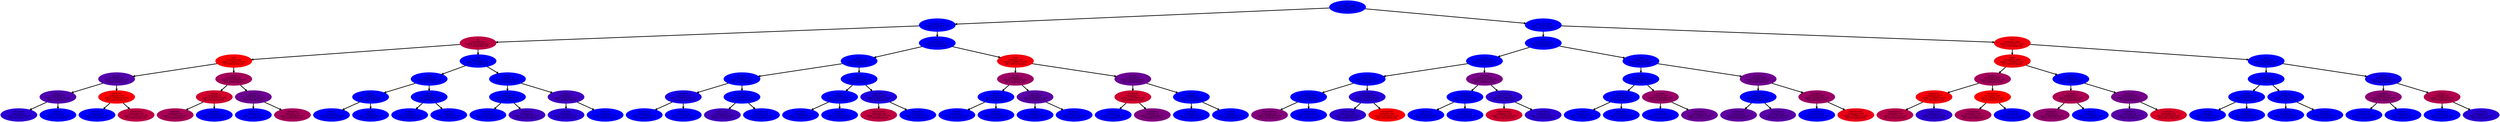 digraph mnisttrain {
    edge[style=solid, penwidth="5", labeldistance="10"]
    root [label="root\ncardinality 60000\nradius 4.03901139e+03\nlfd 2.17039395e+00", color="#0000FF", style="filled"]
    0 [label="0\ncardinality 1911\nradius 3.46349924e+03\nlfd 3.60549131e+00", color="#0000FF", style="filled"]
    01 [label="01\ncardinality 58089\nradius 3.45651920e+03\nlfd 3.84120291e+00", color="#0000FF", style="filled"]
    00 [label="00\ncardinality 601\nradius 3.53146499e+03\nlfd 5.90929309e+00", color="#BC0042", style="filled"]
    001 [label="001\ncardinality 1310\nradius 3.25349658e+03\nlfd 3.01550109e+00", color="#0000FF", style="filled"]
    0101 [label="0101\ncardinality 52526\nradius 3.38550882e+03\nlfd 3.43876095e+00", color="#0000FF", style="filled"]
    010 [label="010\ncardinality 5563\nradius 3.27145671e+03\nlfd 7.11971930e+00", color="#F0000E", style="filled"]
    0001 [label="0001\ncardinality 494\nradius 3.24831172e+03\nlfd 7.94836723e+00", color="#FB0003", style="filled"]
    01001 [label="01001\ncardinality 4668\nradius 3.30304814e+03\nlfd 7.14419473e+00", color="#F1000D", style="filled"]
    010101 [label="010101\ncardinality 46940\nradius 3.39231204e+03\nlfd 3.39408576e+00", color="#0000FF", style="filled"]
    01010 [label="01010\ncardinality 5586\nradius 3.27104708e+03\nlfd 4.20919512e+00", color="#0600F8", style="filled"]
    0100 [label="0100\ncardinality 895\nradius 3.24001991e+03\nlfd 2.67646086e+00", color="#0000FF", style="filled"]
    000 [label="000\ncardinality 107\nradius 3.54748094e+03\nlfd 2.41953889e+00", color="#0000FF", style="filled"]
    00101 [label="00101\ncardinality 1168\nradius 3.29496965e+03\nlfd 3.00000000e+00", color="#0000FF", style="filled"]
    0010 [label="0010\ncardinality 142\nradius 3.39696777e+03\nlfd 7.14974712e+00", color="#F1000D", style="filled"]
    00100 [label="00100\ncardinality 45\nradius 2.73885505e+03\nlfd 5.49185310e+00", color="#9B0063", style="filled"]
    0100101 [label="0100101\ncardinality 4307\nradius 3.36876906e+03\nlfd 5.58061451e+00", color="#A3005B", style="filled"]
    01000 [label="01000\ncardinality 76\nradius 3.33904986e+03\nlfd 1.03847415e+00", color="#0000FF", style="filled"]
    001001 [label="001001\ncardinality 97\nradius 3.18508885e+03\nlfd 5.01495034e+00", color="#6A0094", style="filled"]
    010100 [label="010100\ncardinality 2721\nradius 3.32955793e+03\nlfd 2.91806814e+00", color="#0000FF", style="filled"]
    0010101 [label="0010101\ncardinality 889\nradius 3.12962522e+03\nlfd 3.77367180e+00", color="#0000FF", style="filled"]
    0101001 [label="0101001\ncardinality 2865\nradius 3.14683110e+03\nlfd 5.05805467e+00", color="#6F008F", style="filled"]
    001010 [label="001010\ncardinality 279\nradius 3.02751763e+03\nlfd 3.60055936e+00", color="#0000FF", style="filled"]
    010010 [label="010010\ncardinality 361\nradius 3.16939537e+03\nlfd 4.17392693e+00", color="#0100FD", style="filled"]
    000101 [label="000101\ncardinality 253\nradius 3.13153652e+03\nlfd 4.81306857e+00", color="#5300AB", style="filled"]
    01010101 [label="01010101\ncardinality 45349\nradius 3.19686315e+03\nlfd 3.23187201e+00", color="#0000FF", style="filled"]
    0101010 [label="0101010\ncardinality 1591\nradius 3.41913863e+03\nlfd 5.14386502e+00", color="#780086", style="filled"]
    0000 [label="0000\ncardinality 11\nradius 3.02504694e+03\nlfd 2.45943162e+00", color="#0000FF", style="filled"]
    010001 [label="010001\ncardinality 819\nradius 3.04368198e+03\nlfd 4.28540222e+00", color="#1000EE", style="filled"]
    00001 [label="00001\ncardinality 96\nradius 2.95910155e+03\nlfd 3.58496250e+00", color="#0000FF", style="filled"]
    00010 [label="00010\ncardinality 241\nradius 3.31690820e+03\nlfd 5.59096124e+00", color="#A4005A", style="filled"]
    01000101 [label="01000101\ncardinality 765\nradius 2.95344798e+03\nlfd 5.33138842e+00", color="#8C0072", style="filled"]
    010010101 [label="010010101\ncardinality 2217\nradius 3.02589078e+03\nlfd 7.30703813e+00", color="#F4000A", style="filled"]
    01001010 [label="01001010\ncardinality 2090\nradius 3.06900570e+03\nlfd 9.02928723e+00", color="#FE0000", style="filled"]
    0100100 [label="0100100\ncardinality 51\nradius 3.02249467e+03\nlfd 5.67242534e+00", color="#AB0053", style="filled"]
    000100 [label="000100\ncardinality 76\nradius 2.87529355e+03\nlfd 6.24792751e+00", color="#D1002D", style="filled"]
    00000 [label="00000\ncardinality 2\nradius 2.21410298e+03\nlfd 1.00000000e+00", color="#0000FF", style="filled"]
    00100101 [label="00100101\ncardinality 74\nradius 2.78122060e+03\nlfd 6.20945337e+00", color="#CF002F", style="filled"]
    0001010 [label="0001010\ncardinality 55\nradius 2.75018127e+03\nlfd 4.78135971e+00", color="#4F00AF", style="filled"]
    01010001 [label="01010001\ncardinality 1882\nradius 3.11193991e+03\nlfd 2.63964617e+00", color="#0000FF", style="filled"]
    0010100 [label="0010100\ncardinality 70\nradius 2.82151785e+03\nlfd 2.42884330e+00", color="#0000FF", style="filled"]
    01010100 [label="01010100\ncardinality 465\nradius 3.15140873e+03\nlfd 2.73180389e+00", color="#0000FF", style="filled"]
    00101010 [label="00101010\ncardinality 143\nradius 3.08386559e+03\nlfd 4.35251641e+00", color="#1800E6", style="filled"]
    0000101 [label="0000101\ncardinality 71\nradius 2.78035843e+03\nlfd 3.82781902e+00", color="#0000FF", style="filled"]
    0101010101 [label="0101010101\ncardinality 41241\nradius 3.15589496e+03\nlfd 3.32511498e+00", color="#0000FF", style="filled"]
    01001001 [label="01001001\ncardinality 310\nradius 3.02221343e+03\nlfd 5.10619940e+00", color="#74008A", style="filled"]
    001010101 [label="001010101\ncardinality 746\nradius 3.04295317e+03\nlfd 3.25762960e+00", color="#0000FF", style="filled"]
    01010010 [label="01010010\ncardinality 409\nradius 3.04662223e+03\nlfd 3.39055481e+00", color="#0000FF", style="filled"]
    0010010 [label="0010010\ncardinality 23\nradius 2.73025805e+03\nlfd 3.52356196e+00", color="#0000FF", style="filled"]
    0100010 [label="0100010\ncardinality 54\nradius 2.90841606e+03\nlfd 5.75488750e+00", color="#B1004D", style="filled"]
    00010101 [label="00010101\ncardinality 198\nradius 3.00365444e+03\nlfd 7.62935662e+00", color="#F80006", style="filled"]
    001000 [label="001000\ncardinality 16\nradius 2.61469731e+03\nlfd 4.00000000e+00", color="#0000FF", style="filled"]
    0010001 [label="0010001\ncardinality 29\nradius 2.49309406e+03\nlfd 4.85798100e+00", color="#5800A6", style="filled"]
    010101010 [label="010101010\ncardinality 4108\nradius 3.15105903e+03\nlfd 4.44197804e+00", color="#2400DA", style="filled"]
    0001001 [label="0001001\ncardinality 165\nradius 3.22587136e+03\nlfd 5.04439412e+00", color="#6D0091", style="filled"]
    000001 [label="000001\ncardinality 9\nradius 2.88040692e+03\nlfd 3.16992500e+00", color="#0000FF", style="filled"]
    010000 [label="010000\ncardinality 18\nradius 2.70624740e+03\nlfd 4.16992500e+00", color="#0000FE", style="filled"]
    0100001 [label="0100001\ncardinality 58\nradius 2.64929236e+03\nlfd 1.85798100e+00", color="#0000FF", style="filled"]
    0101000 [label="0101000\ncardinality 839\nradius 2.83292093e+03\nlfd 5.46459949e+00", color="#980066", style="filled"]
    00101001 [label="00101001\ncardinality 209\nradius 2.70646374e+03\nlfd 4.38543104e+00", color="#1D00E1", style="filled"]
    010101001 [label="010101001\ncardinality 1126\nradius 3.02392890e+03\nlfd 4.49313492e+00", color="#2B00D3", style="filled"]
    000010 [label="000010\ncardinality 25\nradius 2.92976415e+03\nlfd 4.64385619e+00", color="#3E00C0", style="filled"]
    010100101 [label="010100101\ncardinality 2456\nradius 2.97041950e+03\nlfd 5.48073513e+00", color="#9A0064", style="filled"]
    01001010101 [label="01001010101\ncardinality 1765\nradius 3.13175047e+03\nlfd 5.83125616e+00", color="#B70047", style="filled"]
    010100100 [label="010100100\ncardinality 60\nradius 2.91427246e+03\nlfd 4.90689060e+00", color="#5E00A0", style="filled"]
    010010010 [label="010010010\ncardinality 58\nradius 2.78941625e+03\nlfd 4.85798100e+00", color="#5800A6", style="filled"]
    0000001 [label="0000001\ncardinality 1\nradius 0.00000000e+00\nlfd 1.00000000e+00", color="#0000FF", style="filled"]
    01010101001 [label="01010101001\ncardinality 3668\nradius 3.20082005e+03\nlfd 4.51884983e+00", color="#2E00D0", style="filled"]
    0101000101 [label="0101000101\ncardinality 1411\nradius 3.00989435e+03\nlfd 3.17710005e+00", color="#0000FF", style="filled"]
    010101000 [label="010101000\ncardinality 36\nradius 2.80408060e+03\nlfd 4.16992500e+00", color="#0000FE", style="filled"]
    0101010001 [label="0101010001\ncardinality 429\nradius 3.13759032e+03\nlfd 3.15987134e+00", color="#0000FF", style="filled"]
    01010000 [label="01010000\ncardinality 201\nradius 2.92750064e+03\nlfd 3.65105169e+00", color="#0000FF", style="filled"]
    001010001 [label="001010001\ncardinality 59\nradius 2.79068504e+03\nlfd 2.29768055e+00", color="#0000FF", style="filled"]
    00010010 [label="00010010\ncardinality 19\nradius 3.12551596e+03\nlfd 2.66296501e+00", color="#0000FF", style="filled"]
    0000010 [label="0000010\ncardinality 4\nradius 2.56558512e+03\nlfd 2.00000000e+00", color="#0000FF", style="filled"]
    0101001010 [label="0101001010\ncardinality 1004\nradius 3.13340374e+03\nlfd 3.63169355e+00", color="#0000FF", style="filled"]
    010000101 [label="010000101\ncardinality 53\nradius 2.50552569e+03\nlfd 2.72792045e+00", color="#0000FF", style="filled"]
    010001001 [label="010001001\ncardinality 32\nradius 2.81074047e+03\nlfd 4.00000000e+00", color="#0000FF", style="filled"]
    010010001 [label="010010001\ncardinality 42\nradius 2.98213883e+03\nlfd 5.39231742e+00", color="#92006C", style="filled"]
    00000101 [label="00000101\ncardinality 5\nradius 2.76682743e+03\nlfd 2.32192809e+00", color="#0000FF", style="filled"]
    0100101001 [label="0100101001\ncardinality 1298\nradius 3.28513683e+03\nlfd 5.64163495e+00", color="#A80056", style="filled"]
    010100010 [label="010100010\ncardinality 471\nradius 3.19009530e+03\nlfd 3.63165574e+00", color="#0000FF", style="filled"]
    0010010101 [label="0010010101\ncardinality 37\nradius 2.70128988e+03\nlfd 3.62449086e+00", color="#0000FF", style="filled"]
    0100100101 [label="0100100101\ncardinality 252\nradius 3.03118046e+03\nlfd 6.39231742e+00", color="#D80026", style="filled"]
    01000100 [label="01000100\ncardinality 22\nradius 2.54501847e+03\nlfd 4.45943162e+00", color="#2600D8", style="filled"]
    01001000 [label="01001000\ncardinality 9\nradius 2.75638386e+03\nlfd 3.16992500e+00", color="#0000FF", style="filled"]
    0010101001 [label="0010101001\ncardinality 90\nradius 2.75876893e+03\nlfd 2.90689060e+00", color="#0000FF", style="filled"]
    01010101010 [label="01010101010\ncardinality 2127\nradius 3.10575884e+03\nlfd 5.24724940e+00", color="#83007B", style="filled"]
    00100010 [label="00100010\ncardinality 11\nradius 2.28413616e+03\nlfd 3.45943162e+00", color="#0000FF", style="filled"]
    01000010 [label="01000010\ncardinality 5\nradius 2.68135973e+03\nlfd 2.32192809e+00", color="#0000FF", style="filled"]
    000100101 [label="000100101\ncardinality 146\nradius 2.90570456e+03\nlfd 5.60486206e+00", color="#A50059", style="filled"]
    00010001 [label="00010001\ncardinality 50\nradius 2.77518540e+03\nlfd 5.64385619e+00", color="#A80056", style="filled"]
    00100001 [label="00100001\ncardinality 11\nradius 2.27062458e+03\nlfd 3.45943162e+00", color="#0000FF", style="filled"]
    00001001 [label="00001001\ncardinality 22\nradius 2.65658032e+03\nlfd 4.45943162e+00", color="#2600D8", style="filled"]
    0000100 [label="0000100\ncardinality 3\nradius 2.48151466e+03\nlfd 1.58496250e+00", color="#0000FF", style="filled"]
    01010010101 [label="01010010101\ncardinality 1452\nradius 2.87830141e+03\nlfd 6.80338602e+00", color="#E80016", style="filled"]
    000010101 [label="000010101\ncardinality 46\nradius 2.68570363e+03\nlfd 3.52356196e+00", color="#0000FF", style="filled"]
    0010000 [label="0010000\ncardinality 5\nradius 2.21108842e+03\nlfd 2.32192809e+00", color="#0000FF", style="filled"]
    001000101 [label="001000101\ncardinality 18\nradius 2.25511219e+03\nlfd 4.16992500e+00", color="#0000FE", style="filled"]
    0101010100 [label="0101010100\ncardinality 440\nradius 2.96023901e+03\nlfd 7.78135971e+00", color="#FA0004", style="filled"]
    000101001 [label="000101001\ncardinality 45\nradius 2.67789974e+03\nlfd 4.49185310e+00", color="#2A00D4", style="filled"]
    001001001 [label="001001001\ncardinality 19\nradius 2.78090723e+03\nlfd 3.24792751e+00", color="#0000FF", style="filled"]
    0010101010 [label="0010101010\ncardinality 126\nradius 2.78914055e+03\nlfd 4.65535183e+00", color="#3F00BF", style="filled"]
    0100101010 [label="0100101010\ncardinality 452\nradius 3.04903149e+03\nlfd 4.49825087e+00", color="#2B00D3", style="filled"]
    0100010101 [label="0100010101\ncardinality 611\nradius 3.07213362e+03\nlfd 2.81208507e+00", color="#0000FF", style="filled"]
    010010100 [label="010010100\ncardinality 792\nradius 3.17752766e+03\nlfd 2.87446912e+00", color="#0000FF", style="filled"]
    00101010101 [label="00101010101\ncardinality 620\nradius 2.81562941e+03\nlfd 3.08629985e+00", color="#0000FF", style="filled"]
    00010100 [label="00010100\ncardinality 10\nradius 2.52257844e+03\nlfd 3.32192809e+00", color="#0000FF", style="filled"]
    0100000 [label="0100000\ncardinality 5\nradius 2.16939784e+03\nlfd 2.32192809e+00", color="#0000FF", style="filled"]
    0010100101 [label="0010100101\ncardinality 184\nradius 2.51287743e+03\nlfd 5.93859946e+00", color="#BE0040", style="filled"]
    00101000 [label="00101000\ncardinality 11\nradius 3.00941988e+03\nlfd 3.45943162e+00", color="#0000FF", style="filled"]
    001010100 [label="001010100\ncardinality 53\nradius 3.14919847e+03\nlfd 3.40599236e+00", color="#0000FF", style="filled"]
    001001010 [label="001001010\ncardinality 37\nradius 2.58816190e+03\nlfd 5.20945337e+00", color="#7F007F", style="filled"]
    000101010 [label="000101010\ncardinality 80\nradius 2.88904621e+03\nlfd 2.23446525e+00", color="#0000FF", style="filled"]
    01000001 [label="01000001\ncardinality 13\nradius 2.40972405e+03\nlfd 3.70043972e+00", color="#0000FF", style="filled"]
    0101001001 [label="0101001001\ncardinality 349\nradius 2.70213453e+03\nlfd 4.86212073e+00", color="#5800A6", style="filled"]
    00001010 [label="00001010\ncardinality 25\nradius 2.75861161e+03\nlfd 4.64385619e+00", color="#3E00C0", style="filled"]
    00100100 [label="00100100\ncardinality 4\nradius 2.59559569e+03\nlfd 2.00000000e+00", color="#0000FF", style="filled"]
    000000 [label="000000\ncardinality 1\nradius 0.00000000e+00\nlfd 1.00000000e+00", color="#0000FF", style="filled"]
    010001010 [label="010001010\ncardinality 154\nradius 2.98759552e+03\nlfd 3.94485845e+00", color="#0000FF", style="filled"]
    01010100101 [label="01010100101\ncardinality 1036\nradius 3.15104268e+03\nlfd 6.20945337e+00", color="#CF002F", style="filled"]
    0001000 [label="0001000\ncardinality 26\nradius 2.76607321e+03\nlfd 3.70043972e+00", color="#0000FF", style="filled"]
    010101010101 [label="010101010101\ncardinality 39114\nradius 3.11187452e+03\nlfd 3.17358118e+00", color="#0000FF", style="filled"]
    001010010 [label="001010010\ncardinality 25\nradius 2.69963572e+03\nlfd 3.64385619e+00", color="#0000FF", style="filled"]
    0001010101 [label="0001010101\ncardinality 118\nradius 3.11937013e+03\nlfd 5.88264305e+00", color="#BB0043", style="filled"]
    010100001 [label="010100001\ncardinality 638\nradius 2.74052513e+03\nlfd 4.99548452e+00", color="#680096", style="filled"]
    0101010010 [label="0101010010\ncardinality 90\nradius 2.91225548e+03\nlfd 4.49185310e+00", color="#2A00D4", style="filled"]
    root -> 0
    root -> 01
    0 -> 00
    0 -> 001
    01 -> 0101
    01 -> 010
    00 -> 0001
    00 -> 000
    001 -> 00101
    001 -> 0010
    0101 -> 010101
    0101 -> 01010
    010 -> 01001
    010 -> 0100
    0001 -> 000101
    0001 -> 00010
    01001 -> 0100101
    01001 -> 010010
    010101 -> 0101010
    010101 -> 01010101
    01010 -> 010100
    01010 -> 0101001
    0100 -> 01000
    0100 -> 010001
    000 -> 0000
    000 -> 00001
    00101 -> 001010
    00101 -> 0010101
    0010 -> 00100
    0010 -> 001001
    00100 -> 001000
    00100 -> 0010001
    0100101 -> 010010101
    0100101 -> 01001010
    01000 -> 010000
    01000 -> 0100001
    001001 -> 0010010
    001001 -> 00100101
    010100 -> 0101000
    010100 -> 01010001
    0010101 -> 001010101
    0010101 -> 00101010
    0101001 -> 010100101
    0101001 -> 01010010
    001010 -> 0010100
    001010 -> 00101001
    010010 -> 01001001
    010010 -> 0100100
    000101 -> 00010101
    000101 -> 0001010
    01010101 -> 010101010
    01010101 -> 0101010101
    0101010 -> 010101001
    0101010 -> 01010100
    0000 -> 00000
    0000 -> 000001
    010001 -> 01000101
    010001 -> 0100010
    00001 -> 0000101
    00001 -> 000010
    00010 -> 0001001
    00010 -> 000100
    01000101 -> 010001010
    01000101 -> 0100010101
    010010101 -> 01001010101
    010010101 -> 0100101010
    01001010 -> 0100101001
    01001010 -> 010010100
    0100100 -> 01001000
    0100100 -> 010010001
    000100 -> 00010001
    000100 -> 0001000
    00000 -> 0000001
    00000 -> 000000
    00100101 -> 001001010
    00100101 -> 0010010101
    0001010 -> 000101001
    0001010 -> 00010100
    01010001 -> 010100010
    01010001 -> 0101000101
    0010100 -> 00101000
    0010100 -> 001010001
    01010100 -> 010101000
    01010100 -> 0101010001
    00101010 -> 001010100
    00101010 -> 0010101001
    0000101 -> 000010101
    0000101 -> 00001010
    0101010101 -> 01010101010
    0101010101 -> 010101010101
    01001001 -> 010010010
    01001001 -> 0100100101
    001010101 -> 00101010101
    001010101 -> 0010101010
    01010010 -> 0101001001
    01010010 -> 010100100
    0010010 -> 001001001
    0010010 -> 00100100
    0100010 -> 010001001
    0100010 -> 01000100
    00010101 -> 0001010101
    00010101 -> 000101010
    001000 -> 00100001
    001000 -> 0010000
    0010001 -> 001000101
    0010001 -> 00100010
    010101010 -> 01010101001
    010101010 -> 0101010100
    0001001 -> 000100101
    0001001 -> 00010010
    000001 -> 00000101
    000001 -> 0000010
    010000 -> 0100000
    010000 -> 01000001
    0100001 -> 01000010
    0100001 -> 010000101
    0101000 -> 010100001
    0101000 -> 01010000
    00101001 -> 001010010
    00101001 -> 0010100101
    010101001 -> 01010100101
    010101001 -> 0101010010
    000010 -> 00001001
    000010 -> 0000100
    010100101 -> 01010010101
    010100101 -> 0101001010
}